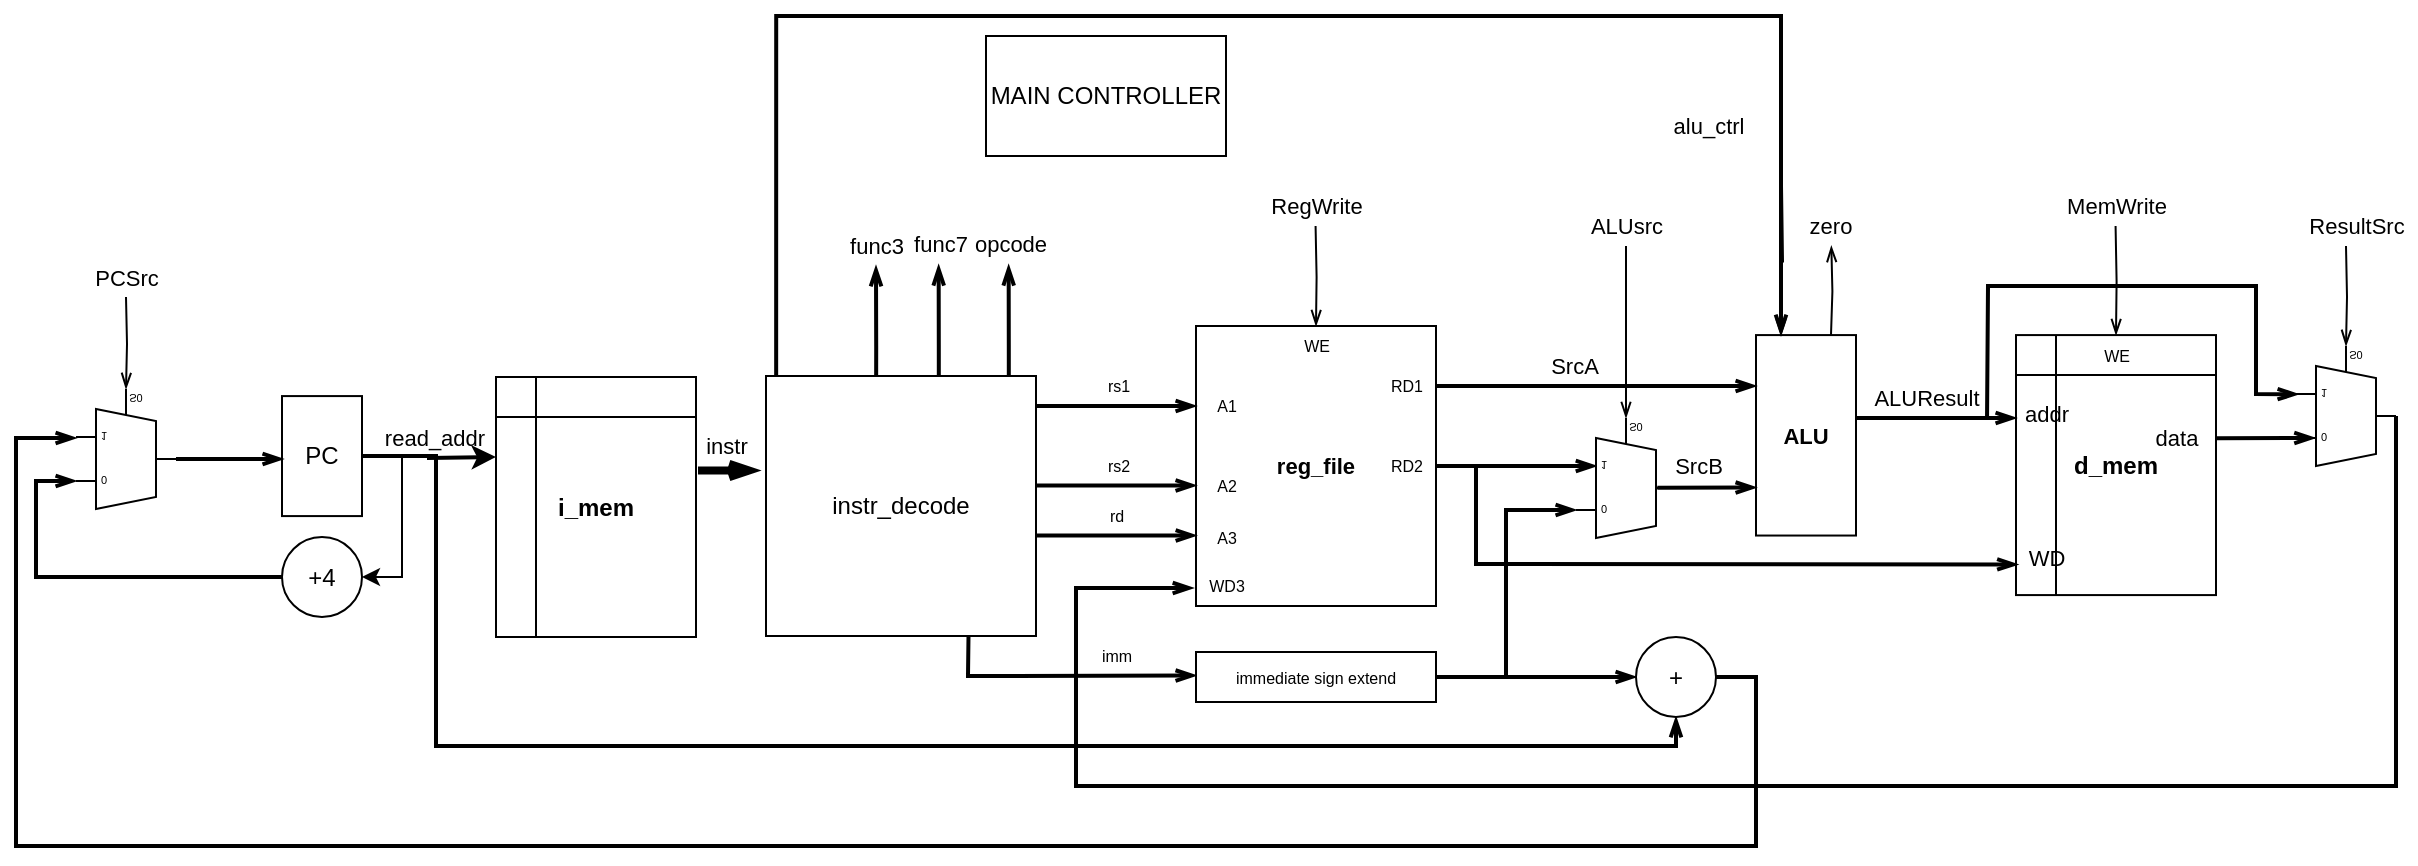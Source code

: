 <mxfile version="16.0.0" type="device"><diagram id="D2_vdYIs2cm_a0gSnJ4s" name="Page-1"><mxGraphModel dx="918" dy="754" grid="1" gridSize="5" guides="1" tooltips="1" connect="1" arrows="1" fold="1" page="1" pageScale="1" pageWidth="1654" pageHeight="1169" math="0" shadow="0"><root><mxCell id="0"/><mxCell id="1" parent="0"/><mxCell id="3sZOYTqzeklb2v1CzwEH-1" value="&lt;b&gt;i_mem&lt;/b&gt;" style="shape=internalStorage;whiteSpace=wrap;html=1;backgroundOutline=1;" parent="1" vertex="1"><mxGeometry x="250" y="235.5" width="100" height="130" as="geometry"/></mxCell><mxCell id="3sZOYTqzeklb2v1CzwEH-58" style="edgeStyle=orthogonalEdgeStyle;rounded=0;orthogonalLoop=1;jettySize=auto;html=1;exitX=0.5;exitY=0;exitDx=0;exitDy=0;labelBackgroundColor=none;fontSize=11;startArrow=none;startFill=0;endArrow=openThin;endFill=0;strokeWidth=1;entryX=0.5;entryY=0;entryDx=0;entryDy=0;" parent="1" target="3sZOYTqzeklb2v1CzwEH-2" edge="1"><mxGeometry relative="1" as="geometry"><mxPoint x="1059.788" y="160.0" as="sourcePoint"/></mxGeometry></mxCell><mxCell id="3sZOYTqzeklb2v1CzwEH-2" value="&lt;b&gt;d_mem&lt;/b&gt;" style="shape=internalStorage;whiteSpace=wrap;html=1;backgroundOutline=1;" parent="1" vertex="1"><mxGeometry x="1010" y="214.54" width="100" height="130" as="geometry"/></mxCell><mxCell id="3sZOYTqzeklb2v1CzwEH-7" value="read_addr" style="edgeStyle=orthogonalEdgeStyle;rounded=0;orthogonalLoop=1;jettySize=auto;html=1;exitX=1;exitY=0.5;exitDx=0;exitDy=0;labelBackgroundColor=none;strokeWidth=2;" parent="1" source="3sZOYTqzeklb2v1CzwEH-3" edge="1"><mxGeometry x="0.104" y="10" relative="1" as="geometry"><mxPoint x="250" y="275.5" as="targetPoint"/><mxPoint as="offset"/></mxGeometry></mxCell><mxCell id="3sZOYTqzeklb2v1CzwEH-5" style="edgeStyle=orthogonalEdgeStyle;rounded=0;orthogonalLoop=1;jettySize=auto;html=1;exitX=1;exitY=0.5;exitDx=0;exitDy=0;entryX=1;entryY=0.5;entryDx=0;entryDy=0;" parent="1" source="3sZOYTqzeklb2v1CzwEH-3" target="3sZOYTqzeklb2v1CzwEH-4" edge="1"><mxGeometry relative="1" as="geometry"/></mxCell><mxCell id="3sZOYTqzeklb2v1CzwEH-65" style="edgeStyle=orthogonalEdgeStyle;rounded=0;orthogonalLoop=1;jettySize=auto;html=1;exitX=1;exitY=0.5;exitDx=0;exitDy=0;entryX=0.5;entryY=1;entryDx=0;entryDy=0;labelBackgroundColor=none;fontSize=11;startArrow=none;startFill=0;endArrow=openThin;endFill=0;strokeWidth=2;" parent="1" source="3sZOYTqzeklb2v1CzwEH-3" target="3sZOYTqzeklb2v1CzwEH-60" edge="1"><mxGeometry relative="1" as="geometry"><Array as="points"><mxPoint x="220" y="275"/><mxPoint x="220" y="420"/><mxPoint x="840" y="420"/></Array></mxGeometry></mxCell><mxCell id="3sZOYTqzeklb2v1CzwEH-3" value="PC" style="rounded=0;whiteSpace=wrap;html=1;" parent="1" vertex="1"><mxGeometry x="143" y="245.04" width="40" height="60" as="geometry"/></mxCell><mxCell id="3sZOYTqzeklb2v1CzwEH-6" style="edgeStyle=orthogonalEdgeStyle;rounded=0;orthogonalLoop=1;jettySize=auto;html=1;exitX=0;exitY=0.5;exitDx=0;exitDy=0;entryX=0;entryY=0.183;entryDx=0;entryDy=3;entryPerimeter=0;endArrow=openThin;endFill=0;strokeWidth=2;" parent="1" source="3sZOYTqzeklb2v1CzwEH-4" target="3sZOYTqzeklb2v1CzwEH-66" edge="1"><mxGeometry relative="1" as="geometry"><Array as="points"><mxPoint x="20" y="335.5"/><mxPoint x="20" y="287.5"/></Array></mxGeometry></mxCell><mxCell id="3sZOYTqzeklb2v1CzwEH-4" value="+4" style="ellipse;whiteSpace=wrap;html=1;aspect=fixed;" parent="1" vertex="1"><mxGeometry x="143" y="315.5" width="40" height="40" as="geometry"/></mxCell><mxCell id="3sZOYTqzeklb2v1CzwEH-56" style="edgeStyle=orthogonalEdgeStyle;rounded=0;orthogonalLoop=1;jettySize=auto;html=1;exitX=0.5;exitY=0;exitDx=0;exitDy=0;labelBackgroundColor=none;fontSize=11;startArrow=none;startFill=0;endArrow=openThin;endFill=0;strokeWidth=1;entryX=0.5;entryY=0;entryDx=0;entryDy=0;" parent="1" target="3sZOYTqzeklb2v1CzwEH-8" edge="1"><mxGeometry relative="1" as="geometry"><mxPoint x="659.788" y="160.0" as="sourcePoint"/></mxGeometry></mxCell><mxCell id="3sZOYTqzeklb2v1CzwEH-8" value="reg_file" style="rounded=0;whiteSpace=wrap;html=1;fontSize=11;fontStyle=1" parent="1" vertex="1"><mxGeometry x="600" y="210" width="120" height="140" as="geometry"/></mxCell><mxCell id="3sZOYTqzeklb2v1CzwEH-10" value="" style="endArrow=none;html=1;rounded=0;labelBackgroundColor=none;fontSize=19;strokeWidth=4;startArrow=openThin;startFill=0;" parent="1" edge="1"><mxGeometry width="50" height="50" relative="1" as="geometry"><mxPoint x="381" y="282.26" as="sourcePoint"/><mxPoint x="351" y="282.26" as="targetPoint"/></mxGeometry></mxCell><mxCell id="3sZOYTqzeklb2v1CzwEH-11" value="instr" style="text;html=1;align=center;verticalAlign=middle;resizable=0;points=[];autosize=1;strokeColor=none;fillColor=none;fontSize=11;" parent="1" vertex="1"><mxGeometry x="345" y="260.26" width="40" height="20" as="geometry"/></mxCell><mxCell id="3sZOYTqzeklb2v1CzwEH-12" value="" style="endArrow=none;html=1;rounded=0;labelBackgroundColor=none;fontSize=11;strokeWidth=2;entryX=0.999;entryY=0.321;entryDx=0;entryDy=0;entryPerimeter=0;startArrow=openThin;startFill=0;" parent="1" edge="1"><mxGeometry width="50" height="50" relative="1" as="geometry"><mxPoint x="600" y="250" as="sourcePoint"/><mxPoint x="519.9" y="250.0" as="targetPoint"/></mxGeometry></mxCell><mxCell id="3sZOYTqzeklb2v1CzwEH-13" value="rs1" style="text;html=1;align=center;verticalAlign=middle;resizable=0;points=[];autosize=1;strokeColor=none;fillColor=none;fontSize=8;" parent="1" vertex="1"><mxGeometry x="548" y="230" width="25" height="20" as="geometry"/></mxCell><mxCell id="3sZOYTqzeklb2v1CzwEH-14" value="" style="endArrow=none;html=1;rounded=0;labelBackgroundColor=none;fontSize=11;strokeWidth=2;entryX=0.999;entryY=0.321;entryDx=0;entryDy=0;entryPerimeter=0;startArrow=openThin;startFill=0;" parent="1" edge="1"><mxGeometry width="50" height="50" relative="1" as="geometry"><mxPoint x="600" y="289.77" as="sourcePoint"/><mxPoint x="519.9" y="289.77" as="targetPoint"/></mxGeometry></mxCell><mxCell id="3sZOYTqzeklb2v1CzwEH-15" value="rs2" style="text;html=1;align=center;verticalAlign=middle;resizable=0;points=[];autosize=1;strokeColor=none;fillColor=none;fontSize=8;" parent="1" vertex="1"><mxGeometry x="548" y="269.77" width="25" height="20" as="geometry"/></mxCell><mxCell id="3sZOYTqzeklb2v1CzwEH-16" value="" style="endArrow=none;html=1;rounded=0;labelBackgroundColor=none;fontSize=11;strokeWidth=2;entryX=0.999;entryY=0.321;entryDx=0;entryDy=0;entryPerimeter=0;startArrow=openThin;startFill=0;" parent="1" edge="1"><mxGeometry width="50" height="50" relative="1" as="geometry"><mxPoint x="600.05" y="314.77" as="sourcePoint"/><mxPoint x="519.95" y="314.77" as="targetPoint"/></mxGeometry></mxCell><mxCell id="3sZOYTqzeklb2v1CzwEH-17" value="rd" style="text;html=1;align=center;verticalAlign=middle;resizable=0;points=[];autosize=1;strokeColor=none;fillColor=none;fontSize=8;" parent="1" vertex="1"><mxGeometry x="550.05" y="294.77" width="20" height="20" as="geometry"/></mxCell><mxCell id="3sZOYTqzeklb2v1CzwEH-18" value="" style="endArrow=none;html=1;rounded=0;labelBackgroundColor=none;fontSize=11;strokeWidth=2;entryX=0.75;entryY=1;entryDx=0;entryDy=0;startArrow=openThin;startFill=0;" parent="1" edge="1" target="noFHLOVrZmyELfzi2ErY-1"><mxGeometry width="50" height="50" relative="1" as="geometry"><mxPoint x="600" y="384.77" as="sourcePoint"/><mxPoint x="519.9" y="384.77" as="targetPoint"/><Array as="points"><mxPoint x="486" y="385"/></Array></mxGeometry></mxCell><mxCell id="3sZOYTqzeklb2v1CzwEH-19" value="imm" style="text;html=1;align=center;verticalAlign=middle;resizable=0;points=[];autosize=1;strokeColor=none;fillColor=none;fontSize=8;" parent="1" vertex="1"><mxGeometry x="545" y="364.77" width="30" height="20" as="geometry"/></mxCell><mxCell id="3sZOYTqzeklb2v1CzwEH-20" value="A1" style="text;html=1;align=center;verticalAlign=middle;resizable=0;points=[];autosize=1;strokeColor=none;fillColor=none;fontSize=8;" parent="1" vertex="1"><mxGeometry x="600" y="240" width="30" height="20" as="geometry"/></mxCell><mxCell id="3sZOYTqzeklb2v1CzwEH-21" value="A2" style="text;html=1;align=center;verticalAlign=middle;resizable=0;points=[];autosize=1;strokeColor=none;fillColor=none;fontSize=8;" parent="1" vertex="1"><mxGeometry x="600" y="280" width="30" height="20" as="geometry"/></mxCell><mxCell id="3sZOYTqzeklb2v1CzwEH-22" value="A3" style="text;html=1;align=center;verticalAlign=middle;resizable=0;points=[];autosize=1;strokeColor=none;fillColor=none;fontSize=8;" parent="1" vertex="1"><mxGeometry x="600" y="306" width="30" height="20" as="geometry"/></mxCell><mxCell id="3sZOYTqzeklb2v1CzwEH-63" style="edgeStyle=orthogonalEdgeStyle;rounded=0;orthogonalLoop=1;jettySize=auto;html=1;exitX=1;exitY=0.5;exitDx=0;exitDy=0;entryX=0;entryY=0.183;entryDx=0;entryDy=3;entryPerimeter=0;labelBackgroundColor=none;fontSize=11;startArrow=none;startFill=0;endArrow=openThin;endFill=0;strokeWidth=2;" parent="1" source="3sZOYTqzeklb2v1CzwEH-23" target="3sZOYTqzeklb2v1CzwEH-29" edge="1"><mxGeometry relative="1" as="geometry"/></mxCell><mxCell id="3sZOYTqzeklb2v1CzwEH-64" style="edgeStyle=orthogonalEdgeStyle;rounded=0;orthogonalLoop=1;jettySize=auto;html=1;exitX=1;exitY=0.5;exitDx=0;exitDy=0;entryX=0;entryY=0.5;entryDx=0;entryDy=0;labelBackgroundColor=none;fontSize=11;startArrow=none;startFill=0;endArrow=openThin;endFill=0;strokeWidth=2;" parent="1" source="3sZOYTqzeklb2v1CzwEH-23" target="3sZOYTqzeklb2v1CzwEH-60" edge="1"><mxGeometry relative="1" as="geometry"/></mxCell><mxCell id="3sZOYTqzeklb2v1CzwEH-23" value="immediate sign extend" style="rounded=0;whiteSpace=wrap;html=1;fontSize=8;" parent="1" vertex="1"><mxGeometry x="600" y="373" width="120" height="25" as="geometry"/></mxCell><mxCell id="3sZOYTqzeklb2v1CzwEH-42" style="edgeStyle=orthogonalEdgeStyle;rounded=0;orthogonalLoop=1;jettySize=auto;html=1;exitX=0.75;exitY=0;exitDx=0;exitDy=0;labelBackgroundColor=none;fontSize=11;startArrow=openThin;startFill=0;endArrow=none;endFill=0;strokeWidth=1;entryX=0.75;entryY=0;entryDx=0;entryDy=0;" parent="1" target="3sZOYTqzeklb2v1CzwEH-24" edge="1"><mxGeometry relative="1" as="geometry"><mxPoint x="917.667" y="170" as="sourcePoint"/></mxGeometry></mxCell><mxCell id="3sZOYTqzeklb2v1CzwEH-43" value="zero" style="edgeLabel;html=1;align=center;verticalAlign=middle;resizable=0;points=[];fontSize=11;" parent="3sZOYTqzeklb2v1CzwEH-42" vertex="1" connectable="0"><mxGeometry x="-0.255" y="-1" relative="1" as="geometry"><mxPoint y="-27" as="offset"/></mxGeometry></mxCell><mxCell id="3sZOYTqzeklb2v1CzwEH-75" style="edgeStyle=orthogonalEdgeStyle;rounded=0;orthogonalLoop=1;jettySize=auto;html=1;labelBackgroundColor=none;fontSize=11;startArrow=none;startFill=0;endArrow=openThin;endFill=0;strokeWidth=1;entryX=0.25;entryY=0;entryDx=0;entryDy=0;" parent="1" target="3sZOYTqzeklb2v1CzwEH-24" edge="1"><mxGeometry relative="1" as="geometry"><mxPoint x="893" y="140" as="sourcePoint"/></mxGeometry></mxCell><mxCell id="3sZOYTqzeklb2v1CzwEH-24" value="ALU" style="rounded=0;whiteSpace=wrap;html=1;fontSize=11;fontStyle=1" parent="1" vertex="1"><mxGeometry x="880" y="214.54" width="50" height="100.23" as="geometry"/></mxCell><mxCell id="3sZOYTqzeklb2v1CzwEH-25" value="" style="endArrow=none;html=1;rounded=0;labelBackgroundColor=none;fontSize=11;strokeWidth=2;entryX=1;entryY=0.214;entryDx=0;entryDy=0;entryPerimeter=0;startArrow=openThin;startFill=0;" parent="1" target="3sZOYTqzeklb2v1CzwEH-8" edge="1"><mxGeometry width="50" height="50" relative="1" as="geometry"><mxPoint x="880" y="240" as="sourcePoint"/><mxPoint x="799.9" y="240.0" as="targetPoint"/><Array as="points"><mxPoint x="880" y="240"/></Array></mxGeometry></mxCell><mxCell id="3sZOYTqzeklb2v1CzwEH-27" value="SrcA" style="edgeLabel;html=1;align=center;verticalAlign=middle;resizable=0;points=[];fontSize=11;" parent="3sZOYTqzeklb2v1CzwEH-25" vertex="1" connectable="0"><mxGeometry x="0.309" y="-3" relative="1" as="geometry"><mxPoint x="13" y="-7" as="offset"/></mxGeometry></mxCell><mxCell id="3sZOYTqzeklb2v1CzwEH-26" value="" style="endArrow=none;html=1;rounded=0;labelBackgroundColor=none;fontSize=11;strokeWidth=2;entryX=0.999;entryY=0.321;entryDx=0;entryDy=0;entryPerimeter=0;startArrow=openThin;startFill=0;" parent="1" edge="1"><mxGeometry width="50" height="50" relative="1" as="geometry"><mxPoint x="800.1" y="280" as="sourcePoint"/><mxPoint x="720" y="280.0" as="targetPoint"/><Array as="points"><mxPoint x="800.1" y="280"/></Array></mxGeometry></mxCell><mxCell id="3sZOYTqzeklb2v1CzwEH-28" value="SrcB" style="edgeLabel;html=1;align=center;verticalAlign=middle;resizable=0;points=[];fontSize=11;" parent="3sZOYTqzeklb2v1CzwEH-26" vertex="1" connectable="0"><mxGeometry x="-0.19" y="-2" relative="1" as="geometry"><mxPoint x="83" y="2" as="offset"/></mxGeometry></mxCell><mxCell id="3sZOYTqzeklb2v1CzwEH-38" style="edgeStyle=orthogonalEdgeStyle;rounded=0;orthogonalLoop=1;jettySize=auto;html=1;exitX=0.3;exitY=1;exitDx=10;exitDy=0;exitPerimeter=0;labelBackgroundColor=none;fontSize=11;startArrow=openThin;startFill=0;endArrow=none;endFill=0;strokeWidth=1;" parent="1" source="3sZOYTqzeklb2v1CzwEH-29" edge="1"><mxGeometry relative="1" as="geometry"><mxPoint x="815" y="170" as="targetPoint"/></mxGeometry></mxCell><mxCell id="3sZOYTqzeklb2v1CzwEH-29" value="" style="shadow=0;dashed=0;align=center;html=1;strokeWidth=1;shape=mxgraph.electrical.abstract.mux2;fontSize=11;flipV=1;noLabel=0;metaEdit=0;movableLabel=1;" parent="1" vertex="1"><mxGeometry x="790" y="256" width="50" height="60" as="geometry"/></mxCell><mxCell id="3sZOYTqzeklb2v1CzwEH-33" value="" style="endArrow=none;html=1;rounded=0;labelBackgroundColor=none;fontSize=11;strokeWidth=2;startArrow=openThin;startFill=0;entryX=0.813;entryY=0.419;entryDx=0;entryDy=0;entryPerimeter=0;" parent="1" target="3sZOYTqzeklb2v1CzwEH-29" edge="1"><mxGeometry width="50" height="50" relative="1" as="geometry"><mxPoint x="880.0" y="290.77" as="sourcePoint"/><mxPoint x="839.9" y="291" as="targetPoint"/><Array as="points"><mxPoint x="880" y="290.77"/></Array></mxGeometry></mxCell><mxCell id="3sZOYTqzeklb2v1CzwEH-36" value="RD1" style="text;html=1;align=center;verticalAlign=middle;resizable=0;points=[];autosize=1;strokeColor=none;fillColor=none;fontSize=8;" parent="1" vertex="1"><mxGeometry x="690" y="230" width="30" height="20" as="geometry"/></mxCell><mxCell id="3sZOYTqzeklb2v1CzwEH-37" value="RD2" style="text;html=1;align=center;verticalAlign=middle;resizable=0;points=[];autosize=1;strokeColor=none;fillColor=none;fontSize=8;" parent="1" vertex="1"><mxGeometry x="690" y="269.77" width="30" height="20" as="geometry"/></mxCell><mxCell id="3sZOYTqzeklb2v1CzwEH-39" value="ALUsrc" style="text;html=1;align=center;verticalAlign=middle;resizable=0;points=[];autosize=1;strokeColor=none;fillColor=none;fontSize=11;" parent="1" vertex="1"><mxGeometry x="790" y="150" width="50" height="20" as="geometry"/></mxCell><mxCell id="3sZOYTqzeklb2v1CzwEH-40" value="" style="endArrow=none;html=1;rounded=0;labelBackgroundColor=none;fontSize=11;strokeWidth=2;startArrow=openThin;startFill=0;" parent="1" edge="1"><mxGeometry width="50" height="50" relative="1" as="geometry"><mxPoint x="1010.0" y="256.0" as="sourcePoint"/><mxPoint x="930" y="256" as="targetPoint"/><Array as="points"><mxPoint x="1010" y="256.0"/></Array></mxGeometry></mxCell><mxCell id="3sZOYTqzeklb2v1CzwEH-41" value="ALUResult" style="text;html=1;align=center;verticalAlign=middle;resizable=0;points=[];autosize=1;strokeColor=none;fillColor=none;fontSize=11;" parent="1" vertex="1"><mxGeometry x="930" y="236" width="70" height="20" as="geometry"/></mxCell><mxCell id="3sZOYTqzeklb2v1CzwEH-47" style="edgeStyle=orthogonalEdgeStyle;rounded=0;orthogonalLoop=1;jettySize=auto;html=1;exitX=0.3;exitY=1;exitDx=10;exitDy=0;exitPerimeter=0;labelBackgroundColor=none;fontSize=11;startArrow=none;startFill=0;endArrow=openThin;endFill=0;strokeWidth=1;entryX=0.3;entryY=1;entryDx=10;entryDy=0;entryPerimeter=0;" parent="1" target="3sZOYTqzeklb2v1CzwEH-44" edge="1"><mxGeometry relative="1" as="geometry"><mxPoint x="1175" y="170.0" as="sourcePoint"/></mxGeometry></mxCell><mxCell id="3sZOYTqzeklb2v1CzwEH-44" value="" style="shadow=0;dashed=0;align=center;html=1;strokeWidth=1;shape=mxgraph.electrical.abstract.mux2;fontSize=11;flipV=1;noLabel=0;metaEdit=0;movableLabel=1;" parent="1" vertex="1"><mxGeometry x="1150" y="220" width="50" height="60" as="geometry"/></mxCell><mxCell id="3sZOYTqzeklb2v1CzwEH-45" value="" style="endArrow=none;html=1;rounded=0;labelBackgroundColor=none;fontSize=11;strokeWidth=2;startArrow=openThin;startFill=0;entryX=0.813;entryY=0.419;entryDx=0;entryDy=0;entryPerimeter=0;" parent="1" edge="1"><mxGeometry width="50" height="50" relative="1" as="geometry"><mxPoint x="1159.35" y="266" as="sourcePoint"/><mxPoint x="1110" y="266.09" as="targetPoint"/><Array as="points"><mxPoint x="1159.35" y="266"/></Array></mxGeometry></mxCell><mxCell id="3sZOYTqzeklb2v1CzwEH-46" value="" style="endArrow=none;html=1;rounded=0;labelBackgroundColor=none;fontSize=11;strokeWidth=2;startArrow=openThin;startFill=0;entryX=0.936;entryY=1.002;entryDx=0;entryDy=0;entryPerimeter=0;endFill=0;anchorPointDirection=0;exitX=0.02;exitY=0.598;exitDx=0;exitDy=0;exitPerimeter=0;" parent="1" source="3sZOYTqzeklb2v1CzwEH-44" target="3sZOYTqzeklb2v1CzwEH-41" edge="1"><mxGeometry width="50" height="50" relative="1" as="geometry"><mxPoint x="1140" y="266" as="sourcePoint"/><mxPoint x="968.64" y="260.66" as="targetPoint"/><Array as="points"><mxPoint x="1130" y="244"/><mxPoint x="1130" y="220"/><mxPoint x="1130" y="190"/><mxPoint x="1040" y="190"/><mxPoint x="996" y="190"/></Array></mxGeometry></mxCell><mxCell id="3sZOYTqzeklb2v1CzwEH-48" value="ResultSrc" style="text;html=1;align=center;verticalAlign=middle;resizable=0;points=[];autosize=1;strokeColor=none;fillColor=none;fontSize=11;" parent="1" vertex="1"><mxGeometry x="1150" y="150" width="60" height="20" as="geometry"/></mxCell><mxCell id="3sZOYTqzeklb2v1CzwEH-49" value="addr" style="text;html=1;align=center;verticalAlign=middle;resizable=0;points=[];autosize=1;strokeColor=none;fillColor=none;fontSize=11;" parent="1" vertex="1"><mxGeometry x="1005" y="244" width="40" height="20" as="geometry"/></mxCell><mxCell id="3sZOYTqzeklb2v1CzwEH-50" value="data" style="text;html=1;align=center;verticalAlign=middle;resizable=0;points=[];autosize=1;strokeColor=none;fillColor=none;fontSize=11;" parent="1" vertex="1"><mxGeometry x="1070" y="256" width="40" height="20" as="geometry"/></mxCell><mxCell id="3sZOYTqzeklb2v1CzwEH-51" value="" style="endArrow=openThin;html=1;rounded=0;labelBackgroundColor=none;fontSize=11;strokeWidth=2;entryX=-0.012;entryY=0.936;entryDx=0;entryDy=0;entryPerimeter=0;exitX=1;exitY=0.5;exitDx=0;exitDy=-5;endFill=0;exitPerimeter=0;" parent="1" source="3sZOYTqzeklb2v1CzwEH-44" target="3sZOYTqzeklb2v1CzwEH-8" edge="1"><mxGeometry width="50" height="50" relative="1" as="geometry"><mxPoint x="1100" y="433.5" as="sourcePoint"/><mxPoint x="1170" y="350.0" as="targetPoint"/><Array as="points"><mxPoint x="1200" y="440"/><mxPoint x="540" y="440"/><mxPoint x="540" y="341"/></Array></mxGeometry></mxCell><mxCell id="3sZOYTqzeklb2v1CzwEH-52" value="WD3" style="text;html=1;align=center;verticalAlign=middle;resizable=0;points=[];autosize=1;strokeColor=none;fillColor=none;fontSize=8;" parent="1" vertex="1"><mxGeometry x="600" y="330" width="30" height="20" as="geometry"/></mxCell><mxCell id="3sZOYTqzeklb2v1CzwEH-53" value="" style="endArrow=none;html=1;rounded=0;labelBackgroundColor=none;fontSize=11;strokeWidth=2;startArrow=openThin;startFill=0;exitX=0.008;exitY=0.882;exitDx=0;exitDy=0;exitPerimeter=0;" parent="1" source="3sZOYTqzeklb2v1CzwEH-2" edge="1"><mxGeometry width="50" height="50" relative="1" as="geometry"><mxPoint x="810.1" y="290" as="sourcePoint"/><mxPoint x="740" y="280" as="targetPoint"/><Array as="points"><mxPoint x="740" y="329"/></Array></mxGeometry></mxCell><mxCell id="3sZOYTqzeklb2v1CzwEH-55" value="WD" style="text;html=1;align=center;verticalAlign=middle;resizable=0;points=[];autosize=1;strokeColor=none;fillColor=none;fontSize=11;" parent="1" vertex="1"><mxGeometry x="1010" y="316" width="30" height="20" as="geometry"/></mxCell><mxCell id="3sZOYTqzeklb2v1CzwEH-57" value="WE" style="text;html=1;align=center;verticalAlign=middle;resizable=0;points=[];autosize=1;strokeColor=none;fillColor=none;fontSize=8;" parent="1" vertex="1"><mxGeometry x="645" y="210" width="30" height="20" as="geometry"/></mxCell><mxCell id="3sZOYTqzeklb2v1CzwEH-59" value="WE" style="text;html=1;align=center;verticalAlign=middle;resizable=0;points=[];autosize=1;strokeColor=none;fillColor=none;fontSize=8;" parent="1" vertex="1"><mxGeometry x="1045" y="214.54" width="30" height="20" as="geometry"/></mxCell><mxCell id="3sZOYTqzeklb2v1CzwEH-67" style="edgeStyle=orthogonalEdgeStyle;rounded=0;orthogonalLoop=1;jettySize=auto;html=1;exitX=1;exitY=0.5;exitDx=0;exitDy=0;entryX=0;entryY=0.55;entryDx=0;entryDy=3;entryPerimeter=0;labelBackgroundColor=none;fontSize=11;startArrow=none;startFill=0;endArrow=openThin;endFill=0;strokeWidth=2;" parent="1" source="3sZOYTqzeklb2v1CzwEH-60" target="3sZOYTqzeklb2v1CzwEH-66" edge="1"><mxGeometry relative="1" as="geometry"><Array as="points"><mxPoint x="880" y="386"/><mxPoint x="880" y="470"/><mxPoint x="10" y="470"/><mxPoint x="10" y="266"/><mxPoint x="40" y="266"/></Array></mxGeometry></mxCell><mxCell id="3sZOYTqzeklb2v1CzwEH-60" value="+" style="ellipse;whiteSpace=wrap;html=1;aspect=fixed;" parent="1" vertex="1"><mxGeometry x="820" y="365.5" width="40" height="40" as="geometry"/></mxCell><mxCell id="3sZOYTqzeklb2v1CzwEH-70" style="edgeStyle=orthogonalEdgeStyle;rounded=0;orthogonalLoop=1;jettySize=auto;html=1;exitX=1;exitY=0.5;exitDx=0;exitDy=-5;exitPerimeter=0;labelBackgroundColor=none;fontSize=11;startArrow=none;startFill=0;endArrow=openThin;endFill=0;strokeWidth=2;entryX=0.012;entryY=0.524;entryDx=0;entryDy=0;entryPerimeter=0;" parent="1" source="3sZOYTqzeklb2v1CzwEH-66" target="3sZOYTqzeklb2v1CzwEH-3" edge="1"><mxGeometry relative="1" as="geometry"><mxPoint x="140" y="276.405" as="targetPoint"/><Array as="points"/></mxGeometry></mxCell><mxCell id="3sZOYTqzeklb2v1CzwEH-71" style="edgeStyle=orthogonalEdgeStyle;rounded=0;orthogonalLoop=1;jettySize=auto;html=1;exitX=0.3;exitY=1;exitDx=10;exitDy=0;exitPerimeter=0;labelBackgroundColor=none;fontSize=11;startArrow=none;startFill=0;endArrow=openThin;endFill=0;strokeWidth=1;entryX=0.3;entryY=1;entryDx=10;entryDy=0;entryPerimeter=0;" parent="1" target="3sZOYTqzeklb2v1CzwEH-66" edge="1"><mxGeometry relative="1" as="geometry"><mxPoint x="65" y="195.5" as="sourcePoint"/></mxGeometry></mxCell><mxCell id="3sZOYTqzeklb2v1CzwEH-66" value="" style="shadow=0;dashed=0;align=center;html=1;strokeWidth=1;shape=mxgraph.electrical.abstract.mux2;fontSize=11;flipV=1;noLabel=0;metaEdit=0;movableLabel=1;" parent="1" vertex="1"><mxGeometry x="40" y="241.5" width="50" height="60" as="geometry"/></mxCell><mxCell id="3sZOYTqzeklb2v1CzwEH-72" value="PCSrc" style="text;html=1;align=center;verticalAlign=middle;resizable=0;points=[];autosize=1;strokeColor=none;fillColor=none;fontSize=11;" parent="1" vertex="1"><mxGeometry x="40" y="175.5" width="50" height="20" as="geometry"/></mxCell><mxCell id="3sZOYTqzeklb2v1CzwEH-73" value="RegWrite" style="text;html=1;align=center;verticalAlign=middle;resizable=0;points=[];autosize=1;strokeColor=none;fillColor=none;fontSize=11;" parent="1" vertex="1"><mxGeometry x="630" y="140" width="60" height="20" as="geometry"/></mxCell><mxCell id="3sZOYTqzeklb2v1CzwEH-74" value="MemWrite" style="text;html=1;align=center;verticalAlign=middle;resizable=0;points=[];autosize=1;strokeColor=none;fillColor=none;fontSize=11;" parent="1" vertex="1"><mxGeometry x="1025" y="140" width="70" height="20" as="geometry"/></mxCell><mxCell id="noFHLOVrZmyELfzi2ErY-4" style="edgeStyle=orthogonalEdgeStyle;rounded=0;orthogonalLoop=1;jettySize=auto;html=1;exitX=0.25;exitY=0;exitDx=0;exitDy=0;strokeWidth=2;endArrow=openThin;endFill=0;" edge="1" parent="1"><mxGeometry relative="1" as="geometry"><mxPoint x="439.997" y="180" as="targetPoint"/><mxPoint x="440.08" y="235" as="sourcePoint"/><Array as="points"><mxPoint x="440" y="220"/><mxPoint x="440" y="220"/></Array></mxGeometry></mxCell><mxCell id="noFHLOVrZmyELfzi2ErY-5" value="func3" style="edgeLabel;html=1;align=center;verticalAlign=middle;resizable=0;points=[];" vertex="1" connectable="0" parent="noFHLOVrZmyELfzi2ErY-4"><mxGeometry x="0.649" relative="1" as="geometry"><mxPoint y="-20" as="offset"/></mxGeometry></mxCell><mxCell id="noFHLOVrZmyELfzi2ErY-1" value="instr_decode" style="rounded=0;whiteSpace=wrap;html=1;" vertex="1" parent="1"><mxGeometry x="385" y="235" width="135" height="130" as="geometry"/></mxCell><mxCell id="noFHLOVrZmyELfzi2ErY-6" style="edgeStyle=orthogonalEdgeStyle;rounded=0;orthogonalLoop=1;jettySize=auto;html=1;exitX=0.25;exitY=0;exitDx=0;exitDy=0;strokeWidth=2;endArrow=openThin;endFill=0;" edge="1" parent="1"><mxGeometry relative="1" as="geometry"><mxPoint x="471.327" y="179.54" as="targetPoint"/><mxPoint x="471.41" y="234.54" as="sourcePoint"/><Array as="points"><mxPoint x="471.66" y="219.54"/><mxPoint x="471.66" y="219.54"/></Array></mxGeometry></mxCell><mxCell id="noFHLOVrZmyELfzi2ErY-7" value="func7" style="edgeLabel;html=1;align=center;verticalAlign=middle;resizable=0;points=[];" vertex="1" connectable="0" parent="noFHLOVrZmyELfzi2ErY-6"><mxGeometry x="0.649" relative="1" as="geometry"><mxPoint y="-20" as="offset"/></mxGeometry></mxCell><mxCell id="noFHLOVrZmyELfzi2ErY-10" style="edgeStyle=orthogonalEdgeStyle;rounded=0;orthogonalLoop=1;jettySize=auto;html=1;exitX=0.25;exitY=0;exitDx=0;exitDy=0;strokeWidth=2;endArrow=openThin;endFill=0;" edge="1" parent="1"><mxGeometry relative="1" as="geometry"><mxPoint x="506.327" y="179.54" as="targetPoint"/><mxPoint x="506.41" y="234.54" as="sourcePoint"/><Array as="points"><mxPoint x="506.66" y="219.54"/><mxPoint x="506.66" y="219.54"/></Array></mxGeometry></mxCell><mxCell id="noFHLOVrZmyELfzi2ErY-11" value="opcode" style="edgeLabel;html=1;align=center;verticalAlign=middle;resizable=0;points=[];" vertex="1" connectable="0" parent="noFHLOVrZmyELfzi2ErY-10"><mxGeometry x="0.649" relative="1" as="geometry"><mxPoint y="-20" as="offset"/></mxGeometry></mxCell><mxCell id="noFHLOVrZmyELfzi2ErY-12" style="edgeStyle=orthogonalEdgeStyle;rounded=0;orthogonalLoop=1;jettySize=auto;html=1;exitX=0.25;exitY=0;exitDx=0;exitDy=0;strokeWidth=2;endArrow=openThin;endFill=0;entryX=0.25;entryY=0;entryDx=0;entryDy=0;" edge="1" parent="1" target="3sZOYTqzeklb2v1CzwEH-24"><mxGeometry relative="1" as="geometry"><mxPoint x="389.997" y="180.0" as="targetPoint"/><mxPoint x="390.08" y="235.0" as="sourcePoint"/><Array as="points"><mxPoint x="390" y="55"/><mxPoint x="893" y="55"/></Array></mxGeometry></mxCell><mxCell id="noFHLOVrZmyELfzi2ErY-13" value="alu_ctrl" style="edgeLabel;html=1;align=center;verticalAlign=middle;resizable=0;points=[];" vertex="1" connectable="0" parent="noFHLOVrZmyELfzi2ErY-12"><mxGeometry x="0.649" relative="1" as="geometry"><mxPoint x="-37" y="43" as="offset"/></mxGeometry></mxCell><mxCell id="noFHLOVrZmyELfzi2ErY-14" value="MAIN CONTROLLER" style="rounded=0;whiteSpace=wrap;html=1;" vertex="1" parent="1"><mxGeometry x="495" y="65" width="120" height="60" as="geometry"/></mxCell></root></mxGraphModel></diagram></mxfile>